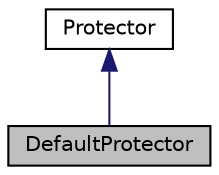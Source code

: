 digraph "DefaultProtector"
{
  edge [fontname="Helvetica",fontsize="10",labelfontname="Helvetica",labelfontsize="10"];
  node [fontname="Helvetica",fontsize="10",shape=record];
  Node0 [label="DefaultProtector",height=0.2,width=0.4,color="black", fillcolor="grey75", style="filled", fontcolor="black"];
  Node1 -> Node0 [dir="back",color="midnightblue",fontsize="10",style="solid",fontname="Helvetica"];
  Node1 [label="Protector",height=0.2,width=0.4,color="black", fillcolor="white", style="filled",URL="$class_protector.html",tooltip="Protects one or more test case run. "];
}
